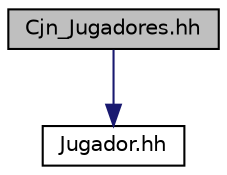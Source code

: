 digraph "Cjn_Jugadores.hh"
{
 // LATEX_PDF_SIZE
  edge [fontname="Helvetica",fontsize="10",labelfontname="Helvetica",labelfontsize="10"];
  node [fontname="Helvetica",fontsize="10",shape=record];
  Node1 [label="Cjn_Jugadores.hh",height=0.2,width=0.4,color="black", fillcolor="grey75", style="filled", fontcolor="black",tooltip="Especificación de la clase Cjn_Jugadores."];
  Node1 -> Node2 [color="midnightblue",fontsize="10",style="solid",fontname="Helvetica"];
  Node2 [label="Jugador.hh",height=0.2,width=0.4,color="black", fillcolor="white", style="filled",URL="$Jugador_8hh.html",tooltip="Especificación de la clase Jugador."];
}
